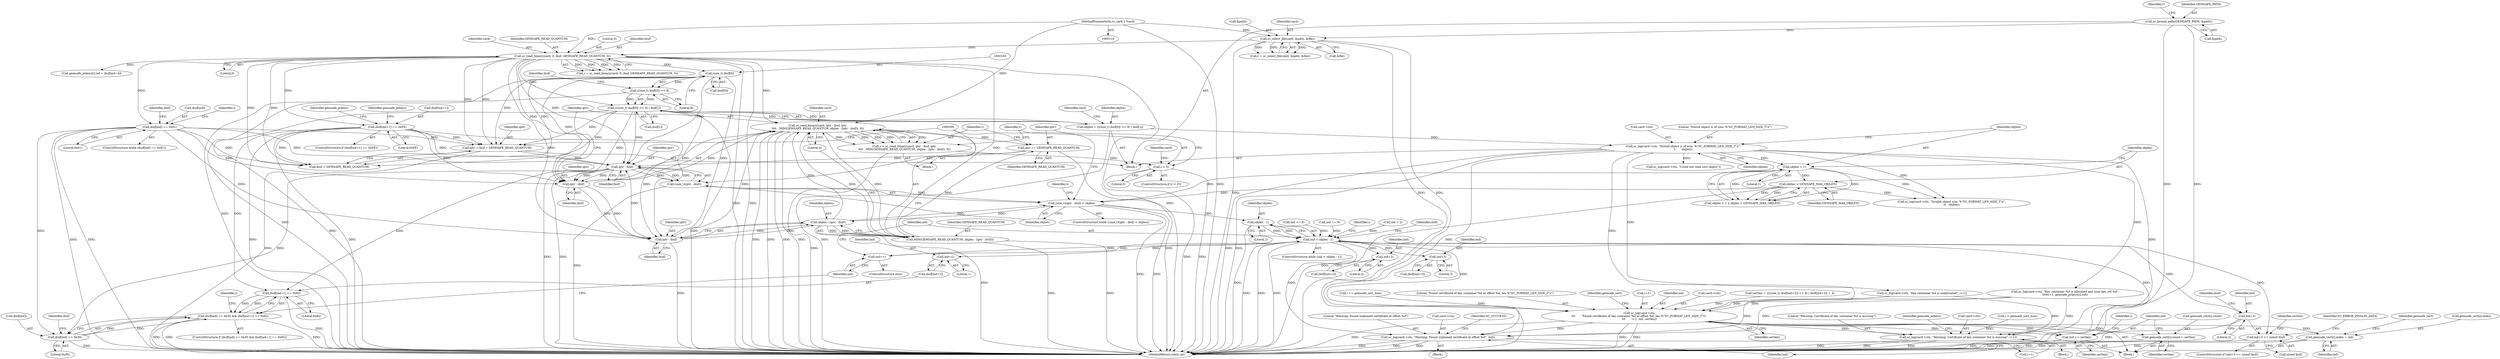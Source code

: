 digraph "0_OpenSC_360e95d45ac4123255a4c796db96337f332160ad#diff-d643a0fa169471dbf2912f4866dc49c5_5@API" {
"1000308" [label="(Call,sc_read_binary(card, iptr - ibuf, iptr,\n\t\t\t\t   MIN(GEMSAFE_READ_QUANTUM, objlen - (iptr - ibuf)), 0))"];
"1000148" [label="(Call,sc_read_binary(card, 0, ibuf, GEMSAFE_READ_QUANTUM, 0))"];
"1000131" [label="(Call,sc_select_file(card, &path, &file))"];
"1000111" [label="(MethodParameterIn,sc_card_t *card)"];
"1000125" [label="(Call,sc_format_path(GEMSAFE_PATH, &path))"];
"1000316" [label="(Call,objlen - (iptr - ibuf))"];
"1000298" [label="(Call,(size_t)(iptr - ibuf) < objlen)"];
"1000299" [label="(Call,(size_t)(iptr - ibuf))"];
"1000301" [label="(Call,iptr - ibuf)"];
"1000292" [label="(Call,iptr = ibuf + GEMSAFE_READ_QUANTUM)"];
"1000164" [label="(Call,(size_t) ibuf[0])"];
"1000207" [label="(Call,ibuf[ind+1] == 0xFE)"];
"1000162" [label="(Call,(((size_t) ibuf[0]) << 8) | ibuf[1])"];
"1000163" [label="(Call,((size_t) ibuf[0]) << 8)"];
"1000200" [label="(Call,ibuf[ind] == 0x01)"];
"1000334" [label="(Call,iptr += GEMSAFE_READ_QUANTUM)"];
"1000314" [label="(Call,MIN(GEMSAFE_READ_QUANTUM, objlen - (iptr - ibuf)))"];
"1000308" [label="(Call,sc_read_binary(card, iptr - ibuf, iptr,\n\t\t\t\t   MIN(GEMSAFE_READ_QUANTUM, objlen - (iptr - ibuf)), 0))"];
"1000310" [label="(Call,iptr - ibuf)"];
"1000318" [label="(Call,iptr - ibuf)"];
"1000181" [label="(Call,objlen < 1)"];
"1000173" [label="(Call,sc_log(card->ctx, \"Stored object is of size: %\"SC_FORMAT_LEN_SIZE_T\"u\",\n\t       objlen))"];
"1000160" [label="(Call,objlen = (((size_t) ibuf[0]) << 8) | ibuf[1])"];
"1000184" [label="(Call,objlen > GEMSAFE_MAX_OBJLEN)"];
"1000306" [label="(Call,r = sc_read_binary(card, iptr - ibuf, iptr,\n\t\t\t\t   MIN(GEMSAFE_READ_QUANTUM, objlen - (iptr - ibuf)), 0))"];
"1000323" [label="(Call,r < 0)"];
"1000343" [label="(Call,objlen - 1)"];
"1000341" [label="(Call,ind < objlen - 1)"];
"1000357" [label="(Call,ind+1)"];
"1000381" [label="(Call,sc_log(card->ctx, \"Warning: Found orphaned certificate at offset %d\", ind))"];
"1000390" [label="(Call,ind+3 >= sizeof ibuf)"];
"1000391" [label="(Call,ind+3)"];
"1000407" [label="(Call,ind+2)"];
"1000413" [label="(Call,ind+3)"];
"1000417" [label="(Call,sc_log(card->ctx,\n\t\t\t       \"Found certificate of key container %d at offset %d, len %\"SC_FORMAT_LEN_SIZE_T\"u\",\n\t\t\t       i+1, ind, certlen))"];
"1000427" [label="(Call,gemsafe_cert[i].index = ind)"];
"1000434" [label="(Call,gemsafe_cert[i].count = certlen)"];
"1000441" [label="(Call,ind += certlen)"];
"1000463" [label="(Call,sc_log(card->ctx, \"Warning: Certificate of key container %d is missing\", i+1))"];
"1000447" [label="(Call,ind++)"];
"1000349" [label="(Call,ibuf[ind] == 0x30)"];
"1000348" [label="(Call,ibuf[ind] == 0x30 && ibuf[ind+1] == 0x82)"];
"1000354" [label="(Call,ibuf[ind+1] == 0x82)"];
"1000303" [label="(Identifier,ibuf)"];
"1000451" [label="(Identifier,i)"];
"1000353" [label="(Literal,0x30)"];
"1000125" [label="(Call,sc_format_path(GEMSAFE_PATH, &path))"];
"1000305" [label="(Block,)"];
"1000350" [label="(Call,ibuf[ind])"];
"1000200" [label="(Call,ibuf[ind] == 0x01)"];
"1000433" [label="(Identifier,ind)"];
"1000164" [label="(Call,(size_t) ibuf[0])"];
"1000397" [label="(Identifier,SC_ERROR_INVALID_DATA)"];
"1000448" [label="(Identifier,ind)"];
"1000336" [label="(Identifier,GEMSAFE_READ_QUANTUM)"];
"1000389" [label="(ControlStructure,if (ind+3 >= sizeof ibuf))"];
"1000166" [label="(Call,ibuf[0])"];
"1000354" [label="(Call,ibuf[ind+1] == 0x82)"];
"1000324" [label="(Identifier,r)"];
"1000315" [label="(Identifier,GEMSAFE_READ_QUANTUM)"];
"1000417" [label="(Call,sc_log(card->ctx,\n\t\t\t       \"Found certificate of key container %d at offset %d, len %\"SC_FORMAT_LEN_SIZE_T\"u\",\n\t\t\t       i+1, ind, certlen))"];
"1000135" [label="(Call,&file)"];
"1000445" [label="(Identifier,i)"];
"1000398" [label="(Call,certlen = ((((size_t) ibuf[ind+2]) << 8) | ibuf[ind+3]) + 4)"];
"1000111" [label="(MethodParameterIn,sc_card_t *card)"];
"1000314" [label="(Call,MIN(GEMSAFE_READ_QUANTUM, objlen - (iptr - ibuf)))"];
"1000308" [label="(Call,sc_read_binary(card, iptr - ibuf, iptr,\n\t\t\t\t   MIN(GEMSAFE_READ_QUANTUM, objlen - (iptr - ibuf)), 0))"];
"1000335" [label="(Identifier,iptr)"];
"1000349" [label="(Call,ibuf[ind] == 0x30)"];
"1000386" [label="(Identifier,ind)"];
"1000322" [label="(ControlStructure,if (r < 0))"];
"1000146" [label="(Call,r = sc_read_binary(card, 0, ibuf, GEMSAFE_READ_QUANTUM, 0))"];
"1000292" [label="(Call,iptr = ibuf + GEMSAFE_READ_QUANTUM)"];
"1000318" [label="(Call,iptr - ibuf)"];
"1000342" [label="(Identifier,ind)"];
"1000312" [label="(Identifier,ibuf)"];
"1000341" [label="(Call,ind < objlen - 1)"];
"1000377" [label="(Call,i == gemsafe_cert_max)"];
"1000487" [label="(MethodReturn,static int)"];
"1000129" [label="(Call,r = sc_select_file(card, &path, &file))"];
"1000307" [label="(Identifier,r)"];
"1000462" [label="(Block,)"];
"1000441" [label="(Call,ind += certlen)"];
"1000390" [label="(Call,ind+3 >= sizeof ibuf)"];
"1000427" [label="(Call,gemsafe_cert[i].index = ind)"];
"1000365" [label="(Identifier,i)"];
"1000160" [label="(Call,objlen = (((size_t) ibuf[0]) << 8) | ibuf[1])"];
"1000186" [label="(Identifier,GEMSAFE_MAX_OBJLEN)"];
"1000421" [label="(Literal,\"Found certificate of key container %d at offset %d, len %\"SC_FORMAT_LEN_SIZE_T\"u\")"];
"1000152" [label="(Identifier,GEMSAFE_READ_QUANTUM)"];
"1000325" [label="(Literal,0)"];
"1000258" [label="(Call,sc_log(card->ctx, \"Key container %d is unallocated\", i+1))"];
"1000182" [label="(Identifier,objlen)"];
"1000180" [label="(Call,objlen < 1 || objlen > GEMSAFE_MAX_OBJLEN)"];
"1000334" [label="(Call,iptr += GEMSAFE_READ_QUANTUM)"];
"1000316" [label="(Call,objlen - (iptr - ibuf))"];
"1000311" [label="(Identifier,iptr)"];
"1000297" [label="(ControlStructure,while ((size_t)(iptr - ibuf) < objlen))"];
"1000435" [label="(Call,gemsafe_cert[i].count)"];
"1000218" [label="(Identifier,gemsafe_prkeys)"];
"1000393" [label="(Literal,3)"];
"1000226" [label="(Call,sc_log(card->ctx, \"Key container %d is allocated and uses key_ref %d\",\n\t\t\t\t\ti+1, gemsafe_prkeys[i].ref))"];
"1000430" [label="(Identifier,gemsafe_cert)"];
"1000215" [label="(Call,gemsafe_prkeys[i].ref = ibuf[ind+4])"];
"1000162" [label="(Call,(((size_t) ibuf[0]) << 8) | ibuf[1])"];
"1000345" [label="(Literal,1)"];
"1000450" [label="(Call,i < gemsafe_cert_max)"];
"1000422" [label="(Call,i+1)"];
"1000344" [label="(Identifier,objlen)"];
"1000415" [label="(Literal,3)"];
"1000175" [label="(Identifier,card)"];
"1000388" [label="(Identifier,SC_SUCCESS)"];
"1000442" [label="(Identifier,ind)"];
"1000446" [label="(ControlStructure,else)"];
"1000408" [label="(Identifier,ind)"];
"1000409" [label="(Literal,2)"];
"1000347" [label="(ControlStructure,if (ibuf[ind] == 0x30 && ibuf[ind+1] == 0x82))"];
"1000381" [label="(Call,sc_log(card->ctx, \"Warning: Found orphaned certificate at offset %d\", ind))"];
"1000151" [label="(Identifier,ibuf)"];
"1000177" [label="(Literal,\"Stored object is of size: %\"SC_FORMAT_LEN_SIZE_T\"u\")"];
"1000343" [label="(Call,objlen - 1)"];
"1000130" [label="(Identifier,r)"];
"1000132" [label="(Identifier,card)"];
"1000425" [label="(Identifier,ind)"];
"1000302" [label="(Identifier,iptr)"];
"1000320" [label="(Identifier,ibuf)"];
"1000171" [label="(Identifier,ibuf)"];
"1000426" [label="(Identifier,certlen)"];
"1000304" [label="(Identifier,objlen)"];
"1000131" [label="(Call,sc_select_file(card, &path, &file))"];
"1000150" [label="(Literal,0)"];
"1000169" [label="(Literal,8)"];
"1000411" [label="(Call,ibuf[ind+3])"];
"1000313" [label="(Identifier,iptr)"];
"1000306" [label="(Call,r = sc_read_binary(card, iptr - ibuf, iptr,\n\t\t\t\t   MIN(GEMSAFE_READ_QUANTUM, objlen - (iptr - ibuf)), 0))"];
"1000348" [label="(Call,ibuf[ind] == 0x30 && ibuf[ind+1] == 0x82)"];
"1000209" [label="(Identifier,ibuf)"];
"1000392" [label="(Identifier,ind)"];
"1000201" [label="(Call,ibuf[ind])"];
"1000204" [label="(Literal,0x01)"];
"1000323" [label="(Call,r < 0)"];
"1000196" [label="(Call,ind = 2)"];
"1000174" [label="(Call,card->ctx)"];
"1000327" [label="(Call,sc_log(card->ctx, \"Could not read cert object\"))"];
"1000310" [label="(Call,iptr - ibuf)"];
"1000206" [label="(ControlStructure,if (ibuf[ind+1] == 0xFE))"];
"1000293" [label="(Identifier,iptr)"];
"1000359" [label="(Literal,1)"];
"1000188" [label="(Call,sc_log(card->ctx, \"Invalid object size: %\"SC_FORMAT_LEN_SIZE_T\"u\",\n\t\t   objlen))"];
"1000247" [label="(Identifier,gemsafe_prkeys)"];
"1000440" [label="(Identifier,certlen)"];
"1000184" [label="(Call,objlen > GEMSAFE_MAX_OBJLEN)"];
"1000360" [label="(Literal,0x82)"];
"1000395" [label="(Identifier,ibuf)"];
"1000148" [label="(Call,sc_read_binary(card, 0, ibuf, GEMSAFE_READ_QUANTUM, 0))"];
"1000173" [label="(Call,sc_log(card->ctx, \"Stored object is of size: %\"SC_FORMAT_LEN_SIZE_T\"u\",\n\t       objlen))"];
"1000351" [label="(Identifier,ibuf)"];
"1000361" [label="(Block,)"];
"1000391" [label="(Call,ind+3)"];
"1000385" [label="(Literal,\"Warning: Found orphaned certificate at offset %d\")"];
"1000467" [label="(Literal,\"Warning: Certificate of key container %d is missing\")"];
"1000463" [label="(Call,sc_log(card->ctx, \"Warning: Certificate of key container %d is missing\", i+1))"];
"1000294" [label="(Call,ibuf + GEMSAFE_READ_QUANTUM)"];
"1000428" [label="(Call,gemsafe_cert[i].index)"];
"1000434" [label="(Call,gemsafe_cert[i].count = certlen)"];
"1000321" [label="(Literal,0)"];
"1000399" [label="(Identifier,certlen)"];
"1000199" [label="(ControlStructure,while (ibuf[ind] == 0x01))"];
"1000447" [label="(Call,ind++)"];
"1000309" [label="(Identifier,card)"];
"1000319" [label="(Identifier,iptr)"];
"1000357" [label="(Call,ind+1)"];
"1000468" [label="(Call,i+1)"];
"1000418" [label="(Call,card->ctx)"];
"1000437" [label="(Identifier,gemsafe_cert)"];
"1000112" [label="(Block,)"];
"1000161" [label="(Identifier,objlen)"];
"1000178" [label="(Identifier,objlen)"];
"1000298" [label="(Call,(size_t)(iptr - ibuf) < objlen)"];
"1000207" [label="(Call,ibuf[ind+1] == 0xFE)"];
"1000443" [label="(Identifier,certlen)"];
"1000299" [label="(Call,(size_t)(iptr - ibuf))"];
"1000413" [label="(Call,ind+3)"];
"1000163" [label="(Call,((size_t) ibuf[0]) << 8)"];
"1000273" [label="(Identifier,i)"];
"1000266" [label="(Call,ind += 8)"];
"1000317" [label="(Identifier,objlen)"];
"1000394" [label="(Call,sizeof ibuf)"];
"1000474" [label="(Identifier,gemsafe_prkeys)"];
"1000170" [label="(Call,ibuf[1])"];
"1000133" [label="(Call,&path)"];
"1000126" [label="(Identifier,GEMSAFE_PATH)"];
"1000153" [label="(Literal,0)"];
"1000208" [label="(Call,ibuf[ind+1])"];
"1000382" [label="(Call,card->ctx)"];
"1000340" [label="(ControlStructure,while (ind < objlen - 1))"];
"1000338" [label="(Identifier,i)"];
"1000301" [label="(Call,iptr - ibuf)"];
"1000414" [label="(Identifier,ind)"];
"1000358" [label="(Identifier,ind)"];
"1000183" [label="(Literal,1)"];
"1000355" [label="(Call,ibuf[ind+1])"];
"1000380" [label="(Block,)"];
"1000407" [label="(Call,ind+2)"];
"1000213" [label="(Literal,0xFE)"];
"1000181" [label="(Call,objlen < 1)"];
"1000329" [label="(Identifier,card)"];
"1000185" [label="(Identifier,objlen)"];
"1000405" [label="(Call,ibuf[ind+2])"];
"1000149" [label="(Identifier,card)"];
"1000464" [label="(Call,card->ctx)"];
"1000356" [label="(Identifier,ibuf)"];
"1000127" [label="(Call,&path)"];
"1000239" [label="(Call,ind += 9)"];
"1000308" -> "1000306"  [label="AST: "];
"1000308" -> "1000321"  [label="CFG: "];
"1000309" -> "1000308"  [label="AST: "];
"1000310" -> "1000308"  [label="AST: "];
"1000313" -> "1000308"  [label="AST: "];
"1000314" -> "1000308"  [label="AST: "];
"1000321" -> "1000308"  [label="AST: "];
"1000306" -> "1000308"  [label="CFG: "];
"1000308" -> "1000487"  [label="DDG: "];
"1000308" -> "1000487"  [label="DDG: "];
"1000308" -> "1000487"  [label="DDG: "];
"1000308" -> "1000487"  [label="DDG: "];
"1000308" -> "1000306"  [label="DDG: "];
"1000308" -> "1000306"  [label="DDG: "];
"1000308" -> "1000306"  [label="DDG: "];
"1000308" -> "1000306"  [label="DDG: "];
"1000308" -> "1000306"  [label="DDG: "];
"1000148" -> "1000308"  [label="DDG: "];
"1000111" -> "1000308"  [label="DDG: "];
"1000316" -> "1000308"  [label="DDG: "];
"1000310" -> "1000308"  [label="DDG: "];
"1000310" -> "1000308"  [label="DDG: "];
"1000318" -> "1000308"  [label="DDG: "];
"1000314" -> "1000308"  [label="DDG: "];
"1000314" -> "1000308"  [label="DDG: "];
"1000308" -> "1000334"  [label="DDG: "];
"1000148" -> "1000146"  [label="AST: "];
"1000148" -> "1000153"  [label="CFG: "];
"1000149" -> "1000148"  [label="AST: "];
"1000150" -> "1000148"  [label="AST: "];
"1000151" -> "1000148"  [label="AST: "];
"1000152" -> "1000148"  [label="AST: "];
"1000153" -> "1000148"  [label="AST: "];
"1000146" -> "1000148"  [label="CFG: "];
"1000148" -> "1000487"  [label="DDG: "];
"1000148" -> "1000487"  [label="DDG: "];
"1000148" -> "1000487"  [label="DDG: "];
"1000148" -> "1000146"  [label="DDG: "];
"1000148" -> "1000146"  [label="DDG: "];
"1000148" -> "1000146"  [label="DDG: "];
"1000148" -> "1000146"  [label="DDG: "];
"1000131" -> "1000148"  [label="DDG: "];
"1000111" -> "1000148"  [label="DDG: "];
"1000148" -> "1000164"  [label="DDG: "];
"1000148" -> "1000162"  [label="DDG: "];
"1000148" -> "1000200"  [label="DDG: "];
"1000148" -> "1000207"  [label="DDG: "];
"1000148" -> "1000215"  [label="DDG: "];
"1000148" -> "1000292"  [label="DDG: "];
"1000148" -> "1000292"  [label="DDG: "];
"1000148" -> "1000294"  [label="DDG: "];
"1000148" -> "1000294"  [label="DDG: "];
"1000148" -> "1000301"  [label="DDG: "];
"1000148" -> "1000310"  [label="DDG: "];
"1000148" -> "1000314"  [label="DDG: "];
"1000148" -> "1000318"  [label="DDG: "];
"1000131" -> "1000129"  [label="AST: "];
"1000131" -> "1000135"  [label="CFG: "];
"1000132" -> "1000131"  [label="AST: "];
"1000133" -> "1000131"  [label="AST: "];
"1000135" -> "1000131"  [label="AST: "];
"1000129" -> "1000131"  [label="CFG: "];
"1000131" -> "1000487"  [label="DDG: "];
"1000131" -> "1000487"  [label="DDG: "];
"1000131" -> "1000487"  [label="DDG: "];
"1000131" -> "1000129"  [label="DDG: "];
"1000131" -> "1000129"  [label="DDG: "];
"1000131" -> "1000129"  [label="DDG: "];
"1000111" -> "1000131"  [label="DDG: "];
"1000125" -> "1000131"  [label="DDG: "];
"1000111" -> "1000110"  [label="AST: "];
"1000111" -> "1000487"  [label="DDG: "];
"1000125" -> "1000112"  [label="AST: "];
"1000125" -> "1000127"  [label="CFG: "];
"1000126" -> "1000125"  [label="AST: "];
"1000127" -> "1000125"  [label="AST: "];
"1000130" -> "1000125"  [label="CFG: "];
"1000125" -> "1000487"  [label="DDG: "];
"1000125" -> "1000487"  [label="DDG: "];
"1000316" -> "1000314"  [label="AST: "];
"1000316" -> "1000318"  [label="CFG: "];
"1000317" -> "1000316"  [label="AST: "];
"1000318" -> "1000316"  [label="AST: "];
"1000314" -> "1000316"  [label="CFG: "];
"1000316" -> "1000487"  [label="DDG: "];
"1000316" -> "1000298"  [label="DDG: "];
"1000316" -> "1000314"  [label="DDG: "];
"1000316" -> "1000314"  [label="DDG: "];
"1000298" -> "1000316"  [label="DDG: "];
"1000318" -> "1000316"  [label="DDG: "];
"1000318" -> "1000316"  [label="DDG: "];
"1000298" -> "1000297"  [label="AST: "];
"1000298" -> "1000304"  [label="CFG: "];
"1000299" -> "1000298"  [label="AST: "];
"1000304" -> "1000298"  [label="AST: "];
"1000307" -> "1000298"  [label="CFG: "];
"1000338" -> "1000298"  [label="CFG: "];
"1000298" -> "1000487"  [label="DDG: "];
"1000298" -> "1000487"  [label="DDG: "];
"1000299" -> "1000298"  [label="DDG: "];
"1000181" -> "1000298"  [label="DDG: "];
"1000184" -> "1000298"  [label="DDG: "];
"1000298" -> "1000343"  [label="DDG: "];
"1000299" -> "1000301"  [label="CFG: "];
"1000300" -> "1000299"  [label="AST: "];
"1000301" -> "1000299"  [label="AST: "];
"1000304" -> "1000299"  [label="CFG: "];
"1000299" -> "1000487"  [label="DDG: "];
"1000301" -> "1000299"  [label="DDG: "];
"1000301" -> "1000299"  [label="DDG: "];
"1000301" -> "1000303"  [label="CFG: "];
"1000302" -> "1000301"  [label="AST: "];
"1000303" -> "1000301"  [label="AST: "];
"1000301" -> "1000487"  [label="DDG: "];
"1000301" -> "1000487"  [label="DDG: "];
"1000292" -> "1000301"  [label="DDG: "];
"1000334" -> "1000301"  [label="DDG: "];
"1000164" -> "1000301"  [label="DDG: "];
"1000207" -> "1000301"  [label="DDG: "];
"1000162" -> "1000301"  [label="DDG: "];
"1000318" -> "1000301"  [label="DDG: "];
"1000200" -> "1000301"  [label="DDG: "];
"1000301" -> "1000310"  [label="DDG: "];
"1000301" -> "1000310"  [label="DDG: "];
"1000301" -> "1000349"  [label="DDG: "];
"1000301" -> "1000354"  [label="DDG: "];
"1000292" -> "1000112"  [label="AST: "];
"1000292" -> "1000294"  [label="CFG: "];
"1000293" -> "1000292"  [label="AST: "];
"1000294" -> "1000292"  [label="AST: "];
"1000300" -> "1000292"  [label="CFG: "];
"1000292" -> "1000487"  [label="DDG: "];
"1000164" -> "1000292"  [label="DDG: "];
"1000207" -> "1000292"  [label="DDG: "];
"1000162" -> "1000292"  [label="DDG: "];
"1000200" -> "1000292"  [label="DDG: "];
"1000164" -> "1000163"  [label="AST: "];
"1000164" -> "1000166"  [label="CFG: "];
"1000165" -> "1000164"  [label="AST: "];
"1000166" -> "1000164"  [label="AST: "];
"1000169" -> "1000164"  [label="CFG: "];
"1000164" -> "1000487"  [label="DDG: "];
"1000164" -> "1000163"  [label="DDG: "];
"1000164" -> "1000294"  [label="DDG: "];
"1000164" -> "1000310"  [label="DDG: "];
"1000164" -> "1000318"  [label="DDG: "];
"1000207" -> "1000206"  [label="AST: "];
"1000207" -> "1000213"  [label="CFG: "];
"1000208" -> "1000207"  [label="AST: "];
"1000213" -> "1000207"  [label="AST: "];
"1000218" -> "1000207"  [label="CFG: "];
"1000247" -> "1000207"  [label="CFG: "];
"1000207" -> "1000487"  [label="DDG: "];
"1000207" -> "1000487"  [label="DDG: "];
"1000207" -> "1000294"  [label="DDG: "];
"1000207" -> "1000310"  [label="DDG: "];
"1000207" -> "1000318"  [label="DDG: "];
"1000207" -> "1000354"  [label="DDG: "];
"1000162" -> "1000160"  [label="AST: "];
"1000162" -> "1000170"  [label="CFG: "];
"1000163" -> "1000162"  [label="AST: "];
"1000170" -> "1000162"  [label="AST: "];
"1000160" -> "1000162"  [label="CFG: "];
"1000162" -> "1000487"  [label="DDG: "];
"1000162" -> "1000487"  [label="DDG: "];
"1000162" -> "1000160"  [label="DDG: "];
"1000162" -> "1000160"  [label="DDG: "];
"1000163" -> "1000162"  [label="DDG: "];
"1000163" -> "1000162"  [label="DDG: "];
"1000162" -> "1000294"  [label="DDG: "];
"1000162" -> "1000310"  [label="DDG: "];
"1000162" -> "1000318"  [label="DDG: "];
"1000163" -> "1000169"  [label="CFG: "];
"1000169" -> "1000163"  [label="AST: "];
"1000171" -> "1000163"  [label="CFG: "];
"1000163" -> "1000487"  [label="DDG: "];
"1000200" -> "1000199"  [label="AST: "];
"1000200" -> "1000204"  [label="CFG: "];
"1000201" -> "1000200"  [label="AST: "];
"1000204" -> "1000200"  [label="AST: "];
"1000209" -> "1000200"  [label="CFG: "];
"1000273" -> "1000200"  [label="CFG: "];
"1000200" -> "1000487"  [label="DDG: "];
"1000200" -> "1000487"  [label="DDG: "];
"1000200" -> "1000294"  [label="DDG: "];
"1000200" -> "1000310"  [label="DDG: "];
"1000200" -> "1000318"  [label="DDG: "];
"1000200" -> "1000349"  [label="DDG: "];
"1000334" -> "1000305"  [label="AST: "];
"1000334" -> "1000336"  [label="CFG: "];
"1000335" -> "1000334"  [label="AST: "];
"1000336" -> "1000334"  [label="AST: "];
"1000300" -> "1000334"  [label="CFG: "];
"1000334" -> "1000487"  [label="DDG: "];
"1000314" -> "1000334"  [label="DDG: "];
"1000315" -> "1000314"  [label="AST: "];
"1000321" -> "1000314"  [label="CFG: "];
"1000314" -> "1000487"  [label="DDG: "];
"1000314" -> "1000487"  [label="DDG: "];
"1000310" -> "1000312"  [label="CFG: "];
"1000311" -> "1000310"  [label="AST: "];
"1000312" -> "1000310"  [label="AST: "];
"1000313" -> "1000310"  [label="CFG: "];
"1000310" -> "1000318"  [label="DDG: "];
"1000310" -> "1000318"  [label="DDG: "];
"1000318" -> "1000320"  [label="CFG: "];
"1000319" -> "1000318"  [label="AST: "];
"1000320" -> "1000318"  [label="AST: "];
"1000318" -> "1000487"  [label="DDG: "];
"1000181" -> "1000180"  [label="AST: "];
"1000181" -> "1000183"  [label="CFG: "];
"1000182" -> "1000181"  [label="AST: "];
"1000183" -> "1000181"  [label="AST: "];
"1000185" -> "1000181"  [label="CFG: "];
"1000180" -> "1000181"  [label="CFG: "];
"1000181" -> "1000180"  [label="DDG: "];
"1000181" -> "1000180"  [label="DDG: "];
"1000173" -> "1000181"  [label="DDG: "];
"1000181" -> "1000184"  [label="DDG: "];
"1000181" -> "1000188"  [label="DDG: "];
"1000173" -> "1000112"  [label="AST: "];
"1000173" -> "1000178"  [label="CFG: "];
"1000174" -> "1000173"  [label="AST: "];
"1000177" -> "1000173"  [label="AST: "];
"1000178" -> "1000173"  [label="AST: "];
"1000182" -> "1000173"  [label="CFG: "];
"1000173" -> "1000487"  [label="DDG: "];
"1000173" -> "1000487"  [label="DDG: "];
"1000160" -> "1000173"  [label="DDG: "];
"1000173" -> "1000188"  [label="DDG: "];
"1000173" -> "1000226"  [label="DDG: "];
"1000173" -> "1000258"  [label="DDG: "];
"1000173" -> "1000327"  [label="DDG: "];
"1000173" -> "1000381"  [label="DDG: "];
"1000173" -> "1000417"  [label="DDG: "];
"1000173" -> "1000463"  [label="DDG: "];
"1000160" -> "1000112"  [label="AST: "];
"1000161" -> "1000160"  [label="AST: "];
"1000175" -> "1000160"  [label="CFG: "];
"1000160" -> "1000487"  [label="DDG: "];
"1000184" -> "1000180"  [label="AST: "];
"1000184" -> "1000186"  [label="CFG: "];
"1000185" -> "1000184"  [label="AST: "];
"1000186" -> "1000184"  [label="AST: "];
"1000180" -> "1000184"  [label="CFG: "];
"1000184" -> "1000487"  [label="DDG: "];
"1000184" -> "1000180"  [label="DDG: "];
"1000184" -> "1000180"  [label="DDG: "];
"1000184" -> "1000188"  [label="DDG: "];
"1000306" -> "1000305"  [label="AST: "];
"1000307" -> "1000306"  [label="AST: "];
"1000324" -> "1000306"  [label="CFG: "];
"1000306" -> "1000487"  [label="DDG: "];
"1000306" -> "1000323"  [label="DDG: "];
"1000323" -> "1000322"  [label="AST: "];
"1000323" -> "1000325"  [label="CFG: "];
"1000324" -> "1000323"  [label="AST: "];
"1000325" -> "1000323"  [label="AST: "];
"1000329" -> "1000323"  [label="CFG: "];
"1000335" -> "1000323"  [label="CFG: "];
"1000323" -> "1000487"  [label="DDG: "];
"1000323" -> "1000487"  [label="DDG: "];
"1000343" -> "1000341"  [label="AST: "];
"1000343" -> "1000345"  [label="CFG: "];
"1000344" -> "1000343"  [label="AST: "];
"1000345" -> "1000343"  [label="AST: "];
"1000341" -> "1000343"  [label="CFG: "];
"1000343" -> "1000487"  [label="DDG: "];
"1000343" -> "1000341"  [label="DDG: "];
"1000343" -> "1000341"  [label="DDG: "];
"1000341" -> "1000340"  [label="AST: "];
"1000342" -> "1000341"  [label="AST: "];
"1000351" -> "1000341"  [label="CFG: "];
"1000451" -> "1000341"  [label="CFG: "];
"1000341" -> "1000487"  [label="DDG: "];
"1000341" -> "1000487"  [label="DDG: "];
"1000341" -> "1000487"  [label="DDG: "];
"1000441" -> "1000341"  [label="DDG: "];
"1000239" -> "1000341"  [label="DDG: "];
"1000266" -> "1000341"  [label="DDG: "];
"1000196" -> "1000341"  [label="DDG: "];
"1000447" -> "1000341"  [label="DDG: "];
"1000341" -> "1000357"  [label="DDG: "];
"1000341" -> "1000381"  [label="DDG: "];
"1000341" -> "1000390"  [label="DDG: "];
"1000341" -> "1000391"  [label="DDG: "];
"1000341" -> "1000407"  [label="DDG: "];
"1000341" -> "1000413"  [label="DDG: "];
"1000341" -> "1000417"  [label="DDG: "];
"1000341" -> "1000447"  [label="DDG: "];
"1000357" -> "1000355"  [label="AST: "];
"1000357" -> "1000359"  [label="CFG: "];
"1000358" -> "1000357"  [label="AST: "];
"1000359" -> "1000357"  [label="AST: "];
"1000355" -> "1000357"  [label="CFG: "];
"1000381" -> "1000380"  [label="AST: "];
"1000381" -> "1000386"  [label="CFG: "];
"1000382" -> "1000381"  [label="AST: "];
"1000385" -> "1000381"  [label="AST: "];
"1000386" -> "1000381"  [label="AST: "];
"1000388" -> "1000381"  [label="CFG: "];
"1000381" -> "1000487"  [label="DDG: "];
"1000381" -> "1000487"  [label="DDG: "];
"1000381" -> "1000487"  [label="DDG: "];
"1000258" -> "1000381"  [label="DDG: "];
"1000226" -> "1000381"  [label="DDG: "];
"1000417" -> "1000381"  [label="DDG: "];
"1000390" -> "1000389"  [label="AST: "];
"1000390" -> "1000394"  [label="CFG: "];
"1000391" -> "1000390"  [label="AST: "];
"1000394" -> "1000390"  [label="AST: "];
"1000397" -> "1000390"  [label="CFG: "];
"1000399" -> "1000390"  [label="CFG: "];
"1000390" -> "1000487"  [label="DDG: "];
"1000390" -> "1000487"  [label="DDG: "];
"1000391" -> "1000393"  [label="CFG: "];
"1000392" -> "1000391"  [label="AST: "];
"1000393" -> "1000391"  [label="AST: "];
"1000395" -> "1000391"  [label="CFG: "];
"1000391" -> "1000487"  [label="DDG: "];
"1000407" -> "1000405"  [label="AST: "];
"1000407" -> "1000409"  [label="CFG: "];
"1000408" -> "1000407"  [label="AST: "];
"1000409" -> "1000407"  [label="AST: "];
"1000405" -> "1000407"  [label="CFG: "];
"1000413" -> "1000411"  [label="AST: "];
"1000413" -> "1000415"  [label="CFG: "];
"1000414" -> "1000413"  [label="AST: "];
"1000415" -> "1000413"  [label="AST: "];
"1000411" -> "1000413"  [label="CFG: "];
"1000417" -> "1000361"  [label="AST: "];
"1000417" -> "1000426"  [label="CFG: "];
"1000418" -> "1000417"  [label="AST: "];
"1000421" -> "1000417"  [label="AST: "];
"1000422" -> "1000417"  [label="AST: "];
"1000425" -> "1000417"  [label="AST: "];
"1000426" -> "1000417"  [label="AST: "];
"1000430" -> "1000417"  [label="CFG: "];
"1000417" -> "1000487"  [label="DDG: "];
"1000417" -> "1000487"  [label="DDG: "];
"1000417" -> "1000487"  [label="DDG: "];
"1000258" -> "1000417"  [label="DDG: "];
"1000226" -> "1000417"  [label="DDG: "];
"1000377" -> "1000417"  [label="DDG: "];
"1000398" -> "1000417"  [label="DDG: "];
"1000417" -> "1000427"  [label="DDG: "];
"1000417" -> "1000434"  [label="DDG: "];
"1000417" -> "1000441"  [label="DDG: "];
"1000417" -> "1000441"  [label="DDG: "];
"1000417" -> "1000463"  [label="DDG: "];
"1000427" -> "1000361"  [label="AST: "];
"1000427" -> "1000433"  [label="CFG: "];
"1000428" -> "1000427"  [label="AST: "];
"1000433" -> "1000427"  [label="AST: "];
"1000437" -> "1000427"  [label="CFG: "];
"1000427" -> "1000487"  [label="DDG: "];
"1000434" -> "1000361"  [label="AST: "];
"1000434" -> "1000440"  [label="CFG: "];
"1000435" -> "1000434"  [label="AST: "];
"1000440" -> "1000434"  [label="AST: "];
"1000442" -> "1000434"  [label="CFG: "];
"1000434" -> "1000487"  [label="DDG: "];
"1000441" -> "1000361"  [label="AST: "];
"1000441" -> "1000443"  [label="CFG: "];
"1000442" -> "1000441"  [label="AST: "];
"1000443" -> "1000441"  [label="AST: "];
"1000445" -> "1000441"  [label="CFG: "];
"1000441" -> "1000487"  [label="DDG: "];
"1000463" -> "1000462"  [label="AST: "];
"1000463" -> "1000468"  [label="CFG: "];
"1000464" -> "1000463"  [label="AST: "];
"1000467" -> "1000463"  [label="AST: "];
"1000468" -> "1000463"  [label="AST: "];
"1000474" -> "1000463"  [label="CFG: "];
"1000463" -> "1000487"  [label="DDG: "];
"1000463" -> "1000487"  [label="DDG: "];
"1000463" -> "1000487"  [label="DDG: "];
"1000258" -> "1000463"  [label="DDG: "];
"1000226" -> "1000463"  [label="DDG: "];
"1000450" -> "1000463"  [label="DDG: "];
"1000447" -> "1000446"  [label="AST: "];
"1000447" -> "1000448"  [label="CFG: "];
"1000448" -> "1000447"  [label="AST: "];
"1000342" -> "1000447"  [label="CFG: "];
"1000349" -> "1000348"  [label="AST: "];
"1000349" -> "1000353"  [label="CFG: "];
"1000350" -> "1000349"  [label="AST: "];
"1000353" -> "1000349"  [label="AST: "];
"1000356" -> "1000349"  [label="CFG: "];
"1000348" -> "1000349"  [label="CFG: "];
"1000349" -> "1000487"  [label="DDG: "];
"1000349" -> "1000348"  [label="DDG: "];
"1000349" -> "1000348"  [label="DDG: "];
"1000348" -> "1000347"  [label="AST: "];
"1000348" -> "1000354"  [label="CFG: "];
"1000354" -> "1000348"  [label="AST: "];
"1000365" -> "1000348"  [label="CFG: "];
"1000448" -> "1000348"  [label="CFG: "];
"1000348" -> "1000487"  [label="DDG: "];
"1000348" -> "1000487"  [label="DDG: "];
"1000348" -> "1000487"  [label="DDG: "];
"1000354" -> "1000348"  [label="DDG: "];
"1000354" -> "1000348"  [label="DDG: "];
"1000354" -> "1000360"  [label="CFG: "];
"1000355" -> "1000354"  [label="AST: "];
"1000360" -> "1000354"  [label="AST: "];
"1000354" -> "1000487"  [label="DDG: "];
}
